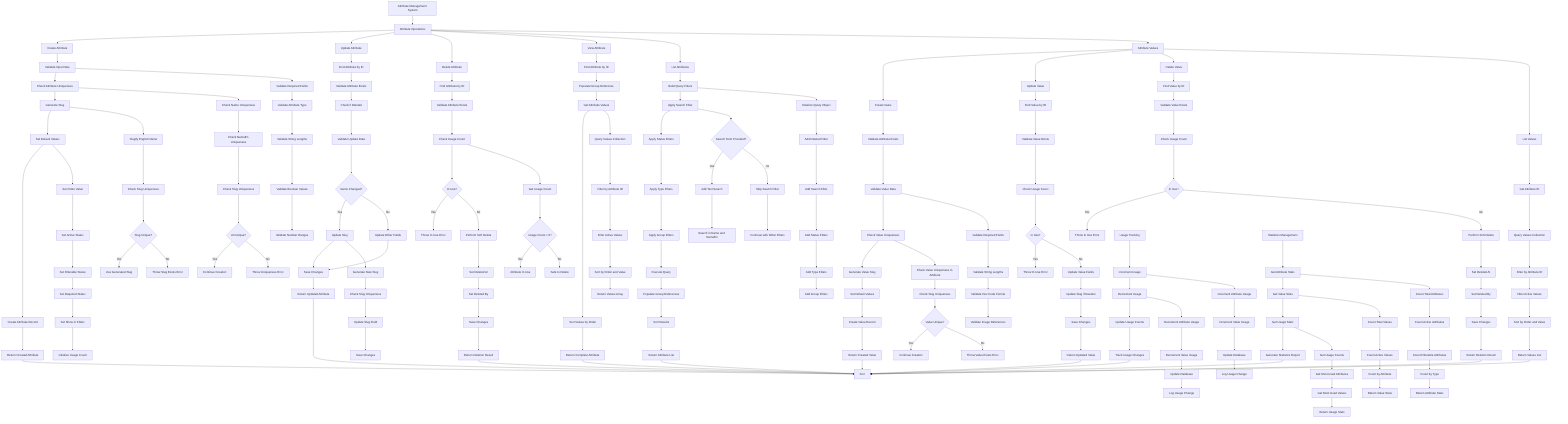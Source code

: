 %% Attribute Management Flow with Advanced Features
%% View at https://mermaid.live
flowchart TD
  A[Attribute Management System] --> B[Attribute Operations]
  
  %% Attribute Operations
  B --> C[Create Attribute]
  B --> D[Update Attribute]
  B --> E[Delete Attribute]
  B --> F[View Attribute]
  B --> G[List Attributes]
  B --> H[Attribute Values]
  
  %% Create Attribute
  C --> C1[Validate Input Data]
  C1 --> C2[Check Attribute Uniqueness]
  C2 --> C3[Generate Slug]
  C3 --> C4[Set Default Values]
  C4 --> C5[Create Attribute Record]
  C5 --> C6[Return Created Attribute]
  
  %% Validate Input Data
  C1 --> C1A[Validate Required Fields]
  C1A --> C1B[Validate Attribute Type]
  C1B --> C1C[Validate String Lengths]
  C1C --> C1D[Validate Boolean Values]
  C1D --> C1E[Validate Number Ranges]
  
  %% Check Attribute Uniqueness
  C2 --> C2A[Check Name Uniqueness]
  C2A --> C2B[Check NameEn Uniqueness]
  C2B --> C2C[Check Slug Uniqueness]
  C2C --> C2D{All Unique?}
  C2D -->|Yes| C2E[Continue Creation]
  C2D -->|No| C2F[Throw Uniqueness Error]
  
  %% Generate Slug
  C3 --> C3A[Slugify English Name]
  C3A --> C3B[Check Slug Uniqueness]
  C3B --> C3C{Slug Unique?}
  C3C -->|Yes| C3D[Use Generated Slug]
  C3C -->|No| C3E[Throw Slug Exists Error]
  
  %% Set Default Values
  C4 --> C4A[Set Order Value]
  C4A --> C4B[Set Active Status]
  C4B --> C4C[Set Filterable Status]
  C4C --> C4D[Set Required Status]
  C4D --> C4E[Set Show in Filters]
  C4E --> C4F[Initialize Usage Count]
  
  %% Update Attribute
  D --> D1[Find Attribute by ID]
  D1 --> D2[Validate Attribute Exists]
  D2 --> D3[Check if Deleted]
  D3 --> D4[Validate Update Data]
  D4 --> D5{Name Changed?}
  D5 -->|Yes| D6[Update Slug]
  D5 -->|No| D7[Update Other Fields]
  D6 --> D8[Save Changes]
  D7 --> D8
  D8 --> D9[Return Updated Attribute]
  
  %% Update Slug
  D6 --> D6A[Generate New Slug]
  D6A --> D6B[Check Slug Uniqueness]
  D6B --> D6C[Update Slug Field]
  D6C --> D6D[Save Changes]
  
  %% Delete Attribute
  E --> E1[Find Attribute by ID]
  E1 --> E2[Validate Attribute Exists]
  E2 --> E3[Check Usage Count]
  E3 --> E4{In Use?}
  E4 -->|Yes| E5[Throw In Use Error]
  E4 -->|No| E6[Perform Soft Delete]
  E6 --> E7[Set Deleted At]
  E7 --> E8[Set Deleted By]
  E8 --> E9[Save Changes]
  E9 --> E10[Return Deletion Result]
  
  %% Check Usage Count
  E3 --> E3A[Get Usage Count]
  E3A --> E3B{Usage Count > 0?}
  E3B -->|Yes| E3C[Attribute In Use]
  E3B -->|No| E3D[Safe to Delete]
  
  %% View Attribute
  F --> F1[Find Attribute by ID]
  F1 --> F2[Populate Group Reference]
  F2 --> F3[Get Attribute Values]
  F3 --> F4[Sort Values by Order]
  F4 --> F5[Return Complete Attribute]
  
  %% Get Attribute Values
  F3 --> F3A[Query Values Collection]
  F3A --> F3B[Filter by Attribute ID]
  F3B --> F3C[Filter Active Values]
  F3C --> F3D[Sort by Order and Value]
  F3D --> F3E[Return Values Array]
  
  %% List Attributes
  G --> G1[Build Query Filters]
  G1 --> G2[Apply Search Filter]
  G2 --> G3[Apply Status Filters]
  G3 --> G4[Apply Type Filters]
  G4 --> G5[Apply Group Filters]
  G5 --> G6[Execute Query]
  G6 --> G7[Populate Group References]
  G7 --> G8[Sort Results]
  G8 --> G9[Return Attribute List]
  
  %% Build Query Filters
  G1 --> G1A[Initialize Query Object]
  G1A --> G1B[Add Deleted Filter]
  G1B --> G1C[Add Search Filter]
  G1C --> G1D[Add Status Filters]
  G1D --> G1E[Add Type Filters]
  G1E --> G1F[Add Group Filters]
  
  %% Apply Search Filter
  G2 --> G2A{Search Term Provided?}
  G2A -->|Yes| G2B[Add Text Search]
  G2A -->|No| G2C[Skip Search Filter]
  G2B --> G2D[Search in Name and NameEn]
  G2C --> G2E[Continue with Other Filters]
  
  %% Attribute Values Management
  H --> H1[Create Value]
  H --> H2[Update Value]
  H --> H3[Delete Value]
  H --> H4[List Values]
  
  %% Create Value
  H1 --> H1A[Validate Attribute Exists]
  H1A --> H1B[Validate Value Data]
  H1B --> H1C[Check Value Uniqueness]
  H1C --> H1D[Generate Value Slug]
  H1D --> H1E[Set Default Values]
  H1E --> H1F[Create Value Record]
  H1F --> H1G[Return Created Value]
  
  %% Validate Value Data
  H1B --> H1B1[Validate Required Fields]
  H1B1 --> H1B2[Validate String Lengths]
  H1B2 --> H1B3[Validate Hex Code Format]
  H1B3 --> H1B4[Validate Image References]
  
  %% Check Value Uniqueness
  H1C --> H1C1[Check Value Uniqueness in Attribute]
  H1C1 --> H1C2[Check Slug Uniqueness]
  H1C2 --> H1C3{Value Unique?}
  H1C3 -->|Yes| H1C4[Continue Creation]
  H1C3 -->|No| H1C5[Throw Value Exists Error]
  
  %% Update Value
  H2 --> H2A[Find Value by ID]
  H2A --> H2B[Validate Value Exists]
  H2B --> H2C[Check Usage Count]
  H2C --> H2D{In Use?}
  H2D -->|Yes| H2E[Throw In Use Error]
  H2D -->|No| H2F[Update Value Fields]
  H2F --> H2G[Update Slug if Needed]
  H2G --> H2H[Save Changes]
  H2H --> H2I[Return Updated Value]
  
  %% Delete Value
  H3 --> H3A[Find Value by ID]
  H3A --> H3B[Validate Value Exists]
  H3B --> H3C[Check Usage Count]
  H3C --> H3D{In Use?}
  H3D -->|Yes| H3E[Throw In Use Error]
  H3D -->|No| H3F[Perform Soft Delete]
  H3F --> H3G[Set Deleted At]
  H3G --> H3H[Set Deleted By]
  H3H --> H3I[Save Changes]
  H3I --> H3J[Return Deletion Result]
  
  %% List Values
  H4 --> H4A[Get Attribute ID]
  H4A --> H4B[Query Values Collection]
  H4B --> H4C[Filter by Attribute ID]
  H4C --> H4D[Filter Active Values]
  H4D --> H4E[Sort by Order and Value]
  H4E --> H4F[Return Values List]
  
  %% Usage Tracking
  I[Usage Tracking] --> I1[Increment Usage]
  I1 --> I2[Decrement Usage]
  I2 --> I3[Update Usage Counts]
  I3 --> I4[Track Usage Changes]
  
  %% Increment Usage
  I1 --> I1A[Increment Attribute Usage]
  I1A --> I1B[Increment Value Usage]
  I1B --> I1C[Update Database]
  I1C --> I1D[Log Usage Change]
  
  %% Decrement Usage
  I2 --> I2A[Decrement Attribute Usage]
  I2A --> I2B[Decrement Value Usage]
  I2B --> I2C[Update Database]
  I2C --> I2D[Log Usage Change]
  
  %% Statistics Management
  J[Statistics Management] --> J1[Get Attribute Stats]
  J1 --> J2[Get Value Stats]
  J2 --> J3[Get Usage Stats]
  J3 --> J4[Generate Statistics Report]
  
  %% Get Attribute Stats
  J1 --> J1A[Count Total Attributes]
  J1A --> J1B[Count Active Attributes]
  J1B --> J1C[Count Filterable Attributes]
  J1C --> J1D[Count by Type]
  J1D --> J1E[Return Attribute Stats]
  
  %% Get Value Stats
  J2 --> J2A[Count Total Values]
  J2A --> J2B[Count Active Values]
  J2B --> J2C[Count by Attribute]
  J2C --> J2D[Return Value Stats]
  
  %% Get Usage Stats
  J3 --> J3A[Get Usage Counts]
  J3A --> J3B[Get Most Used Attributes]
  J3B --> J3C[Get Most Used Values]
  J3C --> J3D[Return Usage Stats]
  
  %% End points
  C6 --> Z[End]
  D9 --> Z
  E10 --> Z
  F5 --> Z
  G9 --> Z
  H1G --> Z
  H2I --> Z
  H3J --> Z
  H4F --> Z
  I4 --> Z
  J4 --> Z